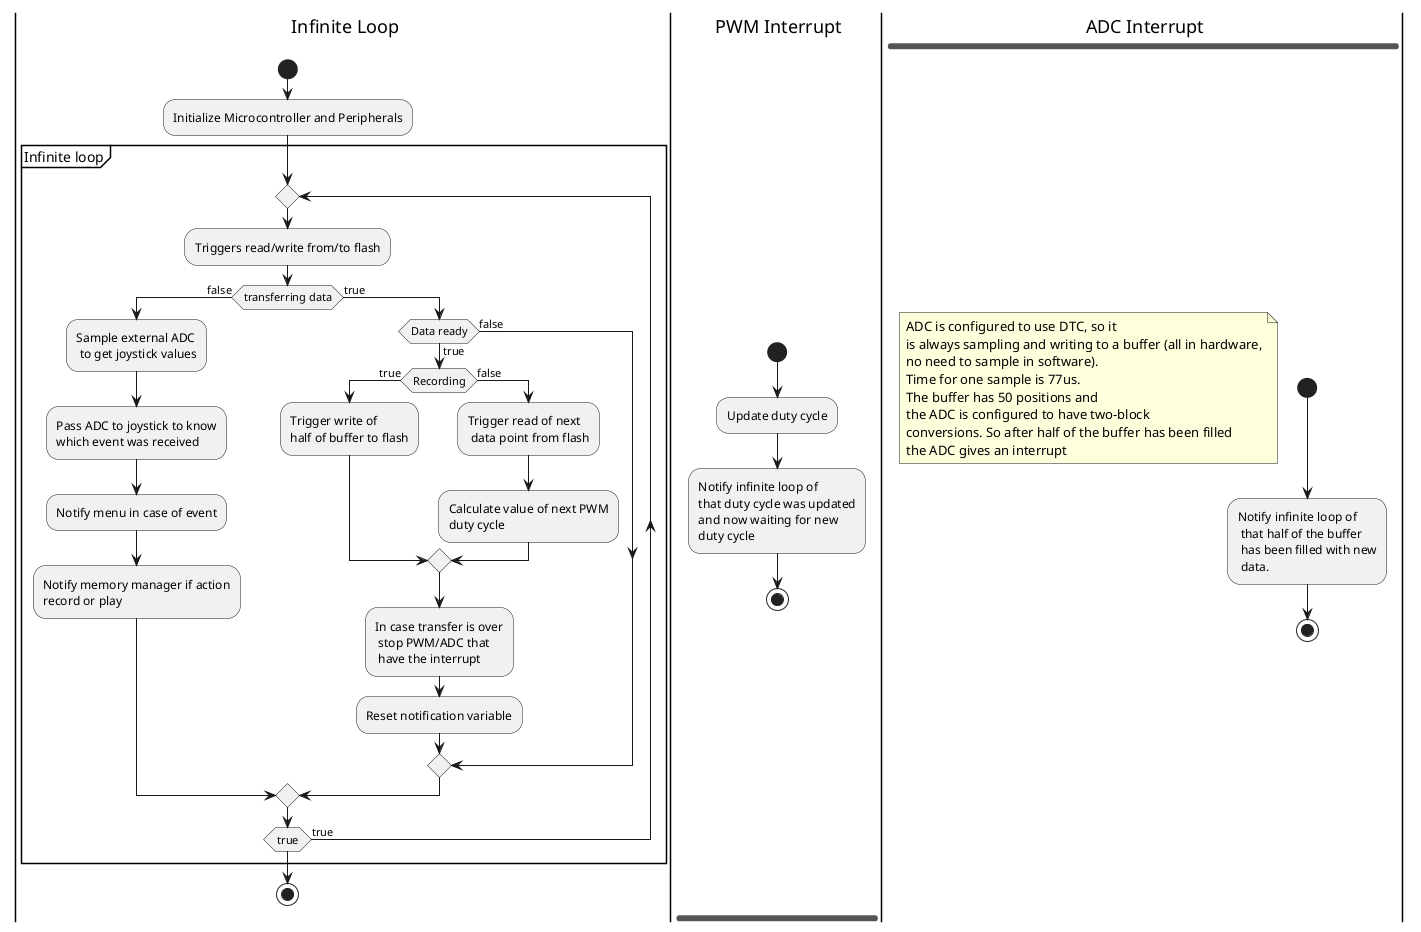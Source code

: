 @startuml
'https://plantuml.com/activity-diagram-beta
|a| Infinite Loop
|b| PWM Interrupt
|c| ADC Interrupt

fork
|a|
-[hidden]->
start

:Initialize Microcontroller and Peripherals;

partition Infinite loop{

repeat
 :Triggers read/write from/to flash;
 if(transferring data) then (false)
     :Sample external ADC
      to get joystick values;
      :Pass ADC to joystick to know
      which event was received;
      :Notify menu in case of event;
      :Notify memory manager if action
      record or play;
 else (true)
     if (Data ready) then (true)
        if(Recording) then (true)
             :Trigger write of
             half of buffer to flash;
        else (false)
            :Trigger read of next
             data point from flash;
            :Calculate value of next PWM
            duty cycle;
        endif
        :In case transfer is over
         stop PWM/ADC that
         have the interrupt;
        :Reset notification variable;
     else (false)
    endif
endif

repeat while (true) is (true)

}
stop
fork again
|b|
-[hidden]->
start
:Update duty cycle;
:Notify infinite loop of
that duty cycle was updated
and now waiting for new
duty cycle;
stop

fork again
|c|
-[hidden]->
start
floating note
ADC is configured to use DTC, so it
is always sampling and writing to a buffer (all in hardware,
no need to sample in software).
Time for one sample is 77us.
The buffer has 50 positions and
the ADC is configured to have two-block
conversions. So after half of the buffer has been filled
the ADC gives an interrupt
endnote

:Notify infinite loop of
 that half of the buffer
 has been filled with new
 data.;
stop


@enduml